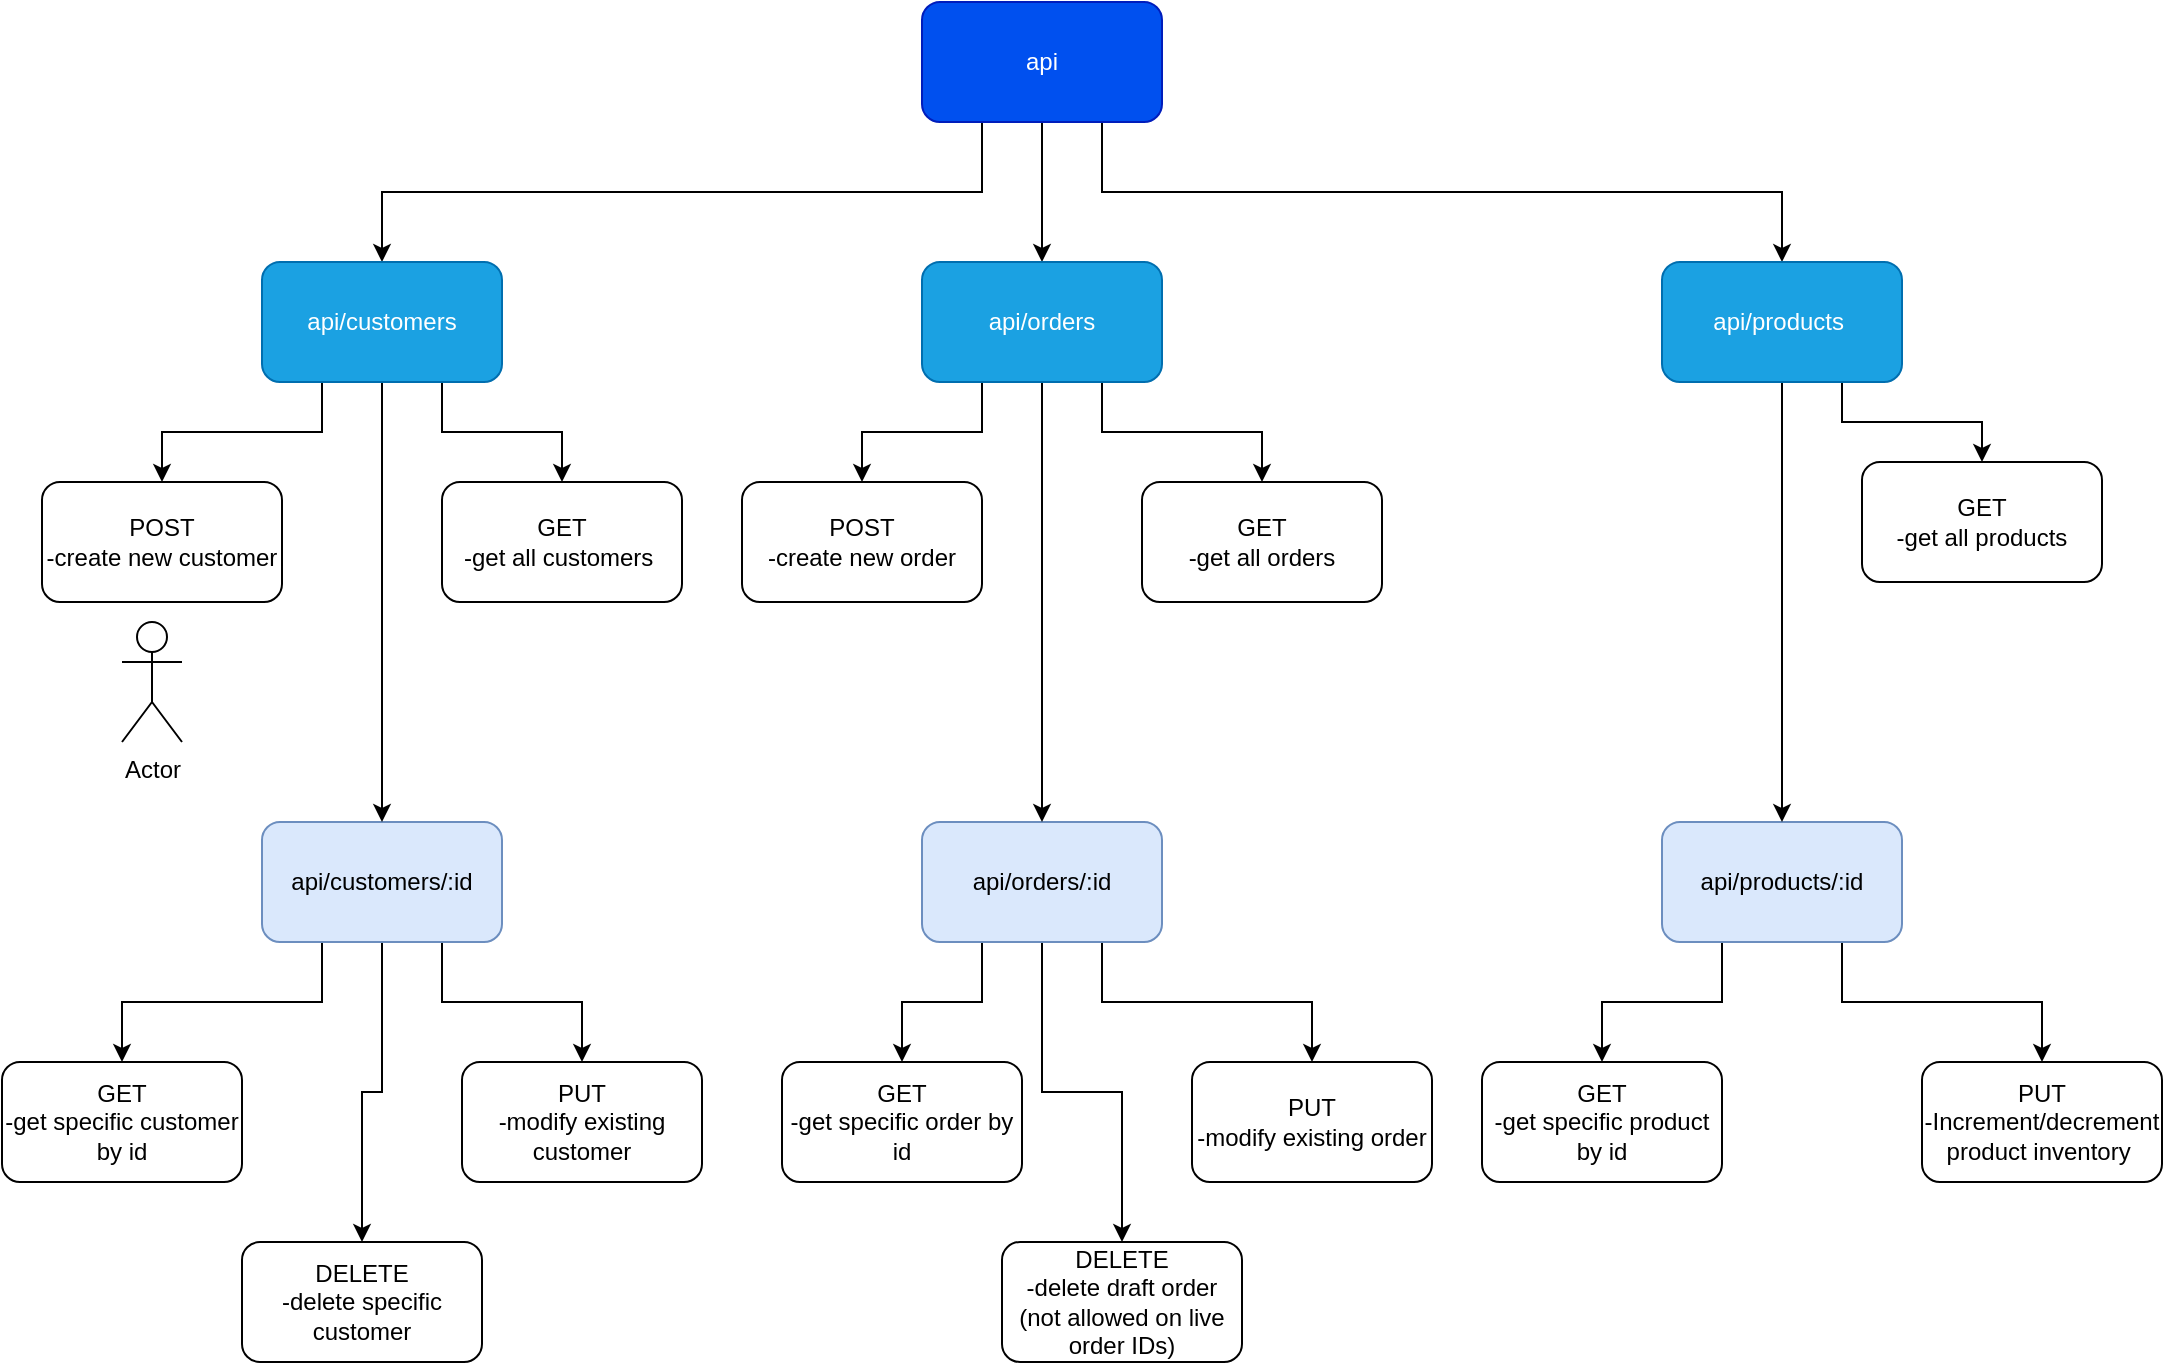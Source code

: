 <mxfile version="14.7.3" type="github">
  <diagram id="VKo-iQ2DqnTmhaqpjpb5" name="Page-1">
    <mxGraphModel dx="1662" dy="794" grid="1" gridSize="10" guides="1" tooltips="1" connect="1" arrows="1" fold="1" page="1" pageScale="1" pageWidth="1100" pageHeight="850" background="none" math="0" shadow="0">
      <root>
        <mxCell id="0" />
        <mxCell id="1" parent="0" />
        <mxCell id="ymsvE70o2x8vLds9qrmw-34" style="edgeStyle=orthogonalEdgeStyle;rounded=0;orthogonalLoop=1;jettySize=auto;html=1;exitX=0.5;exitY=1;exitDx=0;exitDy=0;entryX=0.5;entryY=0;entryDx=0;entryDy=0;" parent="1" source="ymsvE70o2x8vLds9qrmw-2" target="ymsvE70o2x8vLds9qrmw-27" edge="1">
          <mxGeometry relative="1" as="geometry" />
        </mxCell>
        <mxCell id="ymsvE70o2x8vLds9qrmw-35" style="edgeStyle=orthogonalEdgeStyle;rounded=0;orthogonalLoop=1;jettySize=auto;html=1;exitX=0.25;exitY=1;exitDx=0;exitDy=0;entryX=0.5;entryY=0;entryDx=0;entryDy=0;" parent="1" source="ymsvE70o2x8vLds9qrmw-2" target="ymsvE70o2x8vLds9qrmw-23" edge="1">
          <mxGeometry relative="1" as="geometry" />
        </mxCell>
        <mxCell id="ymsvE70o2x8vLds9qrmw-36" style="edgeStyle=orthogonalEdgeStyle;rounded=0;orthogonalLoop=1;jettySize=auto;html=1;exitX=0.75;exitY=1;exitDx=0;exitDy=0;" parent="1" source="ymsvE70o2x8vLds9qrmw-2" target="ymsvE70o2x8vLds9qrmw-25" edge="1">
          <mxGeometry relative="1" as="geometry" />
        </mxCell>
        <mxCell id="ymsvE70o2x8vLds9qrmw-2" value="api/customers/:id" style="rounded=1;whiteSpace=wrap;html=1;fillColor=#dae8fc;strokeColor=#6c8ebf;" parent="1" vertex="1">
          <mxGeometry x="150" y="420" width="120" height="60" as="geometry" />
        </mxCell>
        <mxCell id="ymsvE70o2x8vLds9qrmw-44" style="edgeStyle=orthogonalEdgeStyle;rounded=0;orthogonalLoop=1;jettySize=auto;html=1;exitX=0.25;exitY=1;exitDx=0;exitDy=0;entryX=0.5;entryY=0;entryDx=0;entryDy=0;" parent="1" source="ymsvE70o2x8vLds9qrmw-3" target="ymsvE70o2x8vLds9qrmw-28" edge="1">
          <mxGeometry relative="1" as="geometry" />
        </mxCell>
        <mxCell id="ymsvE70o2x8vLds9qrmw-45" style="edgeStyle=orthogonalEdgeStyle;rounded=0;orthogonalLoop=1;jettySize=auto;html=1;exitX=0.5;exitY=1;exitDx=0;exitDy=0;" parent="1" source="ymsvE70o2x8vLds9qrmw-3" target="ymsvE70o2x8vLds9qrmw-30" edge="1">
          <mxGeometry relative="1" as="geometry" />
        </mxCell>
        <mxCell id="ymsvE70o2x8vLds9qrmw-46" style="edgeStyle=orthogonalEdgeStyle;rounded=0;orthogonalLoop=1;jettySize=auto;html=1;exitX=0.75;exitY=1;exitDx=0;exitDy=0;entryX=0.5;entryY=0;entryDx=0;entryDy=0;" parent="1" source="ymsvE70o2x8vLds9qrmw-3" target="ymsvE70o2x8vLds9qrmw-29" edge="1">
          <mxGeometry relative="1" as="geometry" />
        </mxCell>
        <mxCell id="ymsvE70o2x8vLds9qrmw-3" value="api/orders/:id" style="rounded=1;whiteSpace=wrap;html=1;fillColor=#dae8fc;strokeColor=#6c8ebf;" parent="1" vertex="1">
          <mxGeometry x="480" y="420" width="120" height="60" as="geometry" />
        </mxCell>
        <mxCell id="ymsvE70o2x8vLds9qrmw-48" style="edgeStyle=orthogonalEdgeStyle;rounded=0;orthogonalLoop=1;jettySize=auto;html=1;exitX=0.25;exitY=1;exitDx=0;exitDy=0;" parent="1" source="ymsvE70o2x8vLds9qrmw-5" target="ymsvE70o2x8vLds9qrmw-31" edge="1">
          <mxGeometry relative="1" as="geometry" />
        </mxCell>
        <mxCell id="ymsvE70o2x8vLds9qrmw-49" style="edgeStyle=orthogonalEdgeStyle;rounded=0;orthogonalLoop=1;jettySize=auto;html=1;exitX=0.75;exitY=1;exitDx=0;exitDy=0;entryX=0.5;entryY=0;entryDx=0;entryDy=0;" parent="1" source="ymsvE70o2x8vLds9qrmw-5" target="ymsvE70o2x8vLds9qrmw-32" edge="1">
          <mxGeometry relative="1" as="geometry" />
        </mxCell>
        <mxCell id="ymsvE70o2x8vLds9qrmw-5" value="api/products/:id" style="rounded=1;whiteSpace=wrap;html=1;fillColor=#dae8fc;strokeColor=#6c8ebf;" parent="1" vertex="1">
          <mxGeometry x="850" y="420" width="120" height="60" as="geometry" />
        </mxCell>
        <mxCell id="ymsvE70o2x8vLds9qrmw-17" style="edgeStyle=orthogonalEdgeStyle;rounded=0;orthogonalLoop=1;jettySize=auto;html=1;exitX=0.5;exitY=1;exitDx=0;exitDy=0;entryX=0.5;entryY=0;entryDx=0;entryDy=0;" parent="1" source="ymsvE70o2x8vLds9qrmw-6" target="ymsvE70o2x8vLds9qrmw-12" edge="1">
          <mxGeometry relative="1" as="geometry" />
        </mxCell>
        <mxCell id="ymsvE70o2x8vLds9qrmw-18" style="edgeStyle=orthogonalEdgeStyle;rounded=0;orthogonalLoop=1;jettySize=auto;html=1;exitX=0.75;exitY=1;exitDx=0;exitDy=0;entryX=0.5;entryY=0;entryDx=0;entryDy=0;" parent="1" source="ymsvE70o2x8vLds9qrmw-6" target="ymsvE70o2x8vLds9qrmw-13" edge="1">
          <mxGeometry relative="1" as="geometry" />
        </mxCell>
        <mxCell id="ymsvE70o2x8vLds9qrmw-19" style="edgeStyle=orthogonalEdgeStyle;rounded=0;orthogonalLoop=1;jettySize=auto;html=1;exitX=0.25;exitY=1;exitDx=0;exitDy=0;entryX=0.5;entryY=0;entryDx=0;entryDy=0;" parent="1" source="ymsvE70o2x8vLds9qrmw-6" target="ymsvE70o2x8vLds9qrmw-11" edge="1">
          <mxGeometry relative="1" as="geometry" />
        </mxCell>
        <mxCell id="ymsvE70o2x8vLds9qrmw-6" value="api" style="rounded=1;whiteSpace=wrap;html=1;fillColor=#0050ef;strokeColor=#001DBC;fontColor=#ffffff;" parent="1" vertex="1">
          <mxGeometry x="480" y="10" width="120" height="60" as="geometry" />
        </mxCell>
        <mxCell id="ymsvE70o2x8vLds9qrmw-20" style="edgeStyle=orthogonalEdgeStyle;rounded=0;orthogonalLoop=1;jettySize=auto;html=1;exitX=0.5;exitY=1;exitDx=0;exitDy=0;" parent="1" source="ymsvE70o2x8vLds9qrmw-11" target="ymsvE70o2x8vLds9qrmw-2" edge="1">
          <mxGeometry relative="1" as="geometry" />
        </mxCell>
        <mxCell id="ymsvE70o2x8vLds9qrmw-37" style="edgeStyle=orthogonalEdgeStyle;rounded=0;orthogonalLoop=1;jettySize=auto;html=1;exitX=0.25;exitY=1;exitDx=0;exitDy=0;" parent="1" source="ymsvE70o2x8vLds9qrmw-11" target="ymsvE70o2x8vLds9qrmw-24" edge="1">
          <mxGeometry relative="1" as="geometry" />
        </mxCell>
        <mxCell id="ymsvE70o2x8vLds9qrmw-39" style="edgeStyle=orthogonalEdgeStyle;rounded=0;orthogonalLoop=1;jettySize=auto;html=1;exitX=0.75;exitY=1;exitDx=0;exitDy=0;entryX=0.5;entryY=0;entryDx=0;entryDy=0;" parent="1" source="ymsvE70o2x8vLds9qrmw-11" target="ymsvE70o2x8vLds9qrmw-38" edge="1">
          <mxGeometry relative="1" as="geometry" />
        </mxCell>
        <mxCell id="ymsvE70o2x8vLds9qrmw-11" value="api/customers" style="rounded=1;whiteSpace=wrap;html=1;fillColor=#1ba1e2;strokeColor=#006EAF;fontColor=#ffffff;" parent="1" vertex="1">
          <mxGeometry x="150" y="140" width="120" height="60" as="geometry" />
        </mxCell>
        <mxCell id="ymsvE70o2x8vLds9qrmw-21" style="edgeStyle=orthogonalEdgeStyle;rounded=0;orthogonalLoop=1;jettySize=auto;html=1;exitX=0.5;exitY=1;exitDx=0;exitDy=0;entryX=0.5;entryY=0;entryDx=0;entryDy=0;" parent="1" source="ymsvE70o2x8vLds9qrmw-12" target="ymsvE70o2x8vLds9qrmw-3" edge="1">
          <mxGeometry relative="1" as="geometry" />
        </mxCell>
        <mxCell id="ymsvE70o2x8vLds9qrmw-42" style="edgeStyle=orthogonalEdgeStyle;rounded=0;orthogonalLoop=1;jettySize=auto;html=1;exitX=0.25;exitY=1;exitDx=0;exitDy=0;entryX=0.5;entryY=0;entryDx=0;entryDy=0;" parent="1" source="ymsvE70o2x8vLds9qrmw-12" target="ymsvE70o2x8vLds9qrmw-40" edge="1">
          <mxGeometry relative="1" as="geometry" />
        </mxCell>
        <mxCell id="ymsvE70o2x8vLds9qrmw-43" style="edgeStyle=orthogonalEdgeStyle;rounded=0;orthogonalLoop=1;jettySize=auto;html=1;exitX=0.75;exitY=1;exitDx=0;exitDy=0;entryX=0.5;entryY=0;entryDx=0;entryDy=0;" parent="1" source="ymsvE70o2x8vLds9qrmw-12" target="ymsvE70o2x8vLds9qrmw-41" edge="1">
          <mxGeometry relative="1" as="geometry" />
        </mxCell>
        <mxCell id="ymsvE70o2x8vLds9qrmw-12" value="api/orders" style="rounded=1;whiteSpace=wrap;html=1;fillColor=#1ba1e2;strokeColor=#006EAF;fontColor=#ffffff;" parent="1" vertex="1">
          <mxGeometry x="480" y="140" width="120" height="60" as="geometry" />
        </mxCell>
        <mxCell id="ymsvE70o2x8vLds9qrmw-22" style="edgeStyle=orthogonalEdgeStyle;rounded=0;orthogonalLoop=1;jettySize=auto;html=1;exitX=0.5;exitY=1;exitDx=0;exitDy=0;entryX=0.5;entryY=0;entryDx=0;entryDy=0;" parent="1" source="ymsvE70o2x8vLds9qrmw-13" target="ymsvE70o2x8vLds9qrmw-5" edge="1">
          <mxGeometry relative="1" as="geometry" />
        </mxCell>
        <mxCell id="ymsvE70o2x8vLds9qrmw-50" style="edgeStyle=orthogonalEdgeStyle;rounded=0;orthogonalLoop=1;jettySize=auto;html=1;exitX=0.75;exitY=1;exitDx=0;exitDy=0;entryX=0.5;entryY=0;entryDx=0;entryDy=0;" parent="1" source="ymsvE70o2x8vLds9qrmw-13" target="ymsvE70o2x8vLds9qrmw-47" edge="1">
          <mxGeometry relative="1" as="geometry" />
        </mxCell>
        <mxCell id="ymsvE70o2x8vLds9qrmw-13" value="api/products&amp;nbsp;" style="rounded=1;whiteSpace=wrap;html=1;fillColor=#1ba1e2;strokeColor=#006EAF;fontColor=#ffffff;" parent="1" vertex="1">
          <mxGeometry x="850" y="140" width="120" height="60" as="geometry" />
        </mxCell>
        <mxCell id="ymsvE70o2x8vLds9qrmw-23" value="GET&lt;br&gt;-get specific customer by id" style="rounded=1;whiteSpace=wrap;html=1;" parent="1" vertex="1">
          <mxGeometry x="20" y="540" width="120" height="60" as="geometry" />
        </mxCell>
        <mxCell id="ymsvE70o2x8vLds9qrmw-24" value="POST&lt;br&gt;-create new customer" style="rounded=1;whiteSpace=wrap;html=1;" parent="1" vertex="1">
          <mxGeometry x="40" y="250" width="120" height="60" as="geometry" />
        </mxCell>
        <mxCell id="ymsvE70o2x8vLds9qrmw-25" value="PUT&lt;br&gt;-modify existing customer" style="rounded=1;whiteSpace=wrap;html=1;" parent="1" vertex="1">
          <mxGeometry x="250" y="540" width="120" height="60" as="geometry" />
        </mxCell>
        <mxCell id="ymsvE70o2x8vLds9qrmw-27" value="DELETE&lt;br&gt;-delete specific customer" style="rounded=1;whiteSpace=wrap;html=1;" parent="1" vertex="1">
          <mxGeometry x="140" y="630" width="120" height="60" as="geometry" />
        </mxCell>
        <mxCell id="ymsvE70o2x8vLds9qrmw-28" value="GET&lt;br&gt;-get specific order by id" style="rounded=1;whiteSpace=wrap;html=1;" parent="1" vertex="1">
          <mxGeometry x="410" y="540" width="120" height="60" as="geometry" />
        </mxCell>
        <mxCell id="ymsvE70o2x8vLds9qrmw-29" value="PUT&lt;br&gt;-modify existing order" style="rounded=1;whiteSpace=wrap;html=1;" parent="1" vertex="1">
          <mxGeometry x="615" y="540" width="120" height="60" as="geometry" />
        </mxCell>
        <mxCell id="ymsvE70o2x8vLds9qrmw-30" value="DELETE&lt;br&gt;-delete draft order (not allowed on live order IDs)" style="rounded=1;whiteSpace=wrap;html=1;" parent="1" vertex="1">
          <mxGeometry x="520" y="630" width="120" height="60" as="geometry" />
        </mxCell>
        <mxCell id="ymsvE70o2x8vLds9qrmw-31" value="GET&lt;br&gt;-get specific product by id" style="rounded=1;whiteSpace=wrap;html=1;" parent="1" vertex="1">
          <mxGeometry x="760" y="540" width="120" height="60" as="geometry" />
        </mxCell>
        <mxCell id="ymsvE70o2x8vLds9qrmw-32" value="PUT&lt;br&gt;-Increment/decrement product inventory&amp;nbsp;" style="rounded=1;whiteSpace=wrap;html=1;" parent="1" vertex="1">
          <mxGeometry x="980" y="540" width="120" height="60" as="geometry" />
        </mxCell>
        <mxCell id="ymsvE70o2x8vLds9qrmw-38" value="GET&lt;br&gt;-get all customers&amp;nbsp;" style="rounded=1;whiteSpace=wrap;html=1;" parent="1" vertex="1">
          <mxGeometry x="240" y="250" width="120" height="60" as="geometry" />
        </mxCell>
        <mxCell id="ymsvE70o2x8vLds9qrmw-40" value="POST&lt;br&gt;-create new order" style="rounded=1;whiteSpace=wrap;html=1;" parent="1" vertex="1">
          <mxGeometry x="390" y="250" width="120" height="60" as="geometry" />
        </mxCell>
        <mxCell id="ymsvE70o2x8vLds9qrmw-41" value="GET&lt;br&gt;-get all orders" style="rounded=1;whiteSpace=wrap;html=1;" parent="1" vertex="1">
          <mxGeometry x="590" y="250" width="120" height="60" as="geometry" />
        </mxCell>
        <mxCell id="ymsvE70o2x8vLds9qrmw-47" value="GET&lt;br&gt;-get all products" style="rounded=1;whiteSpace=wrap;html=1;" parent="1" vertex="1">
          <mxGeometry x="950" y="240" width="120" height="60" as="geometry" />
        </mxCell>
        <mxCell id="ymsvE70o2x8vLds9qrmw-51" value="Actor" style="shape=umlActor;verticalLabelPosition=bottom;verticalAlign=top;html=1;" parent="1" vertex="1">
          <mxGeometry x="80" y="320" width="30" height="60" as="geometry" />
        </mxCell>
      </root>
    </mxGraphModel>
  </diagram>
</mxfile>
